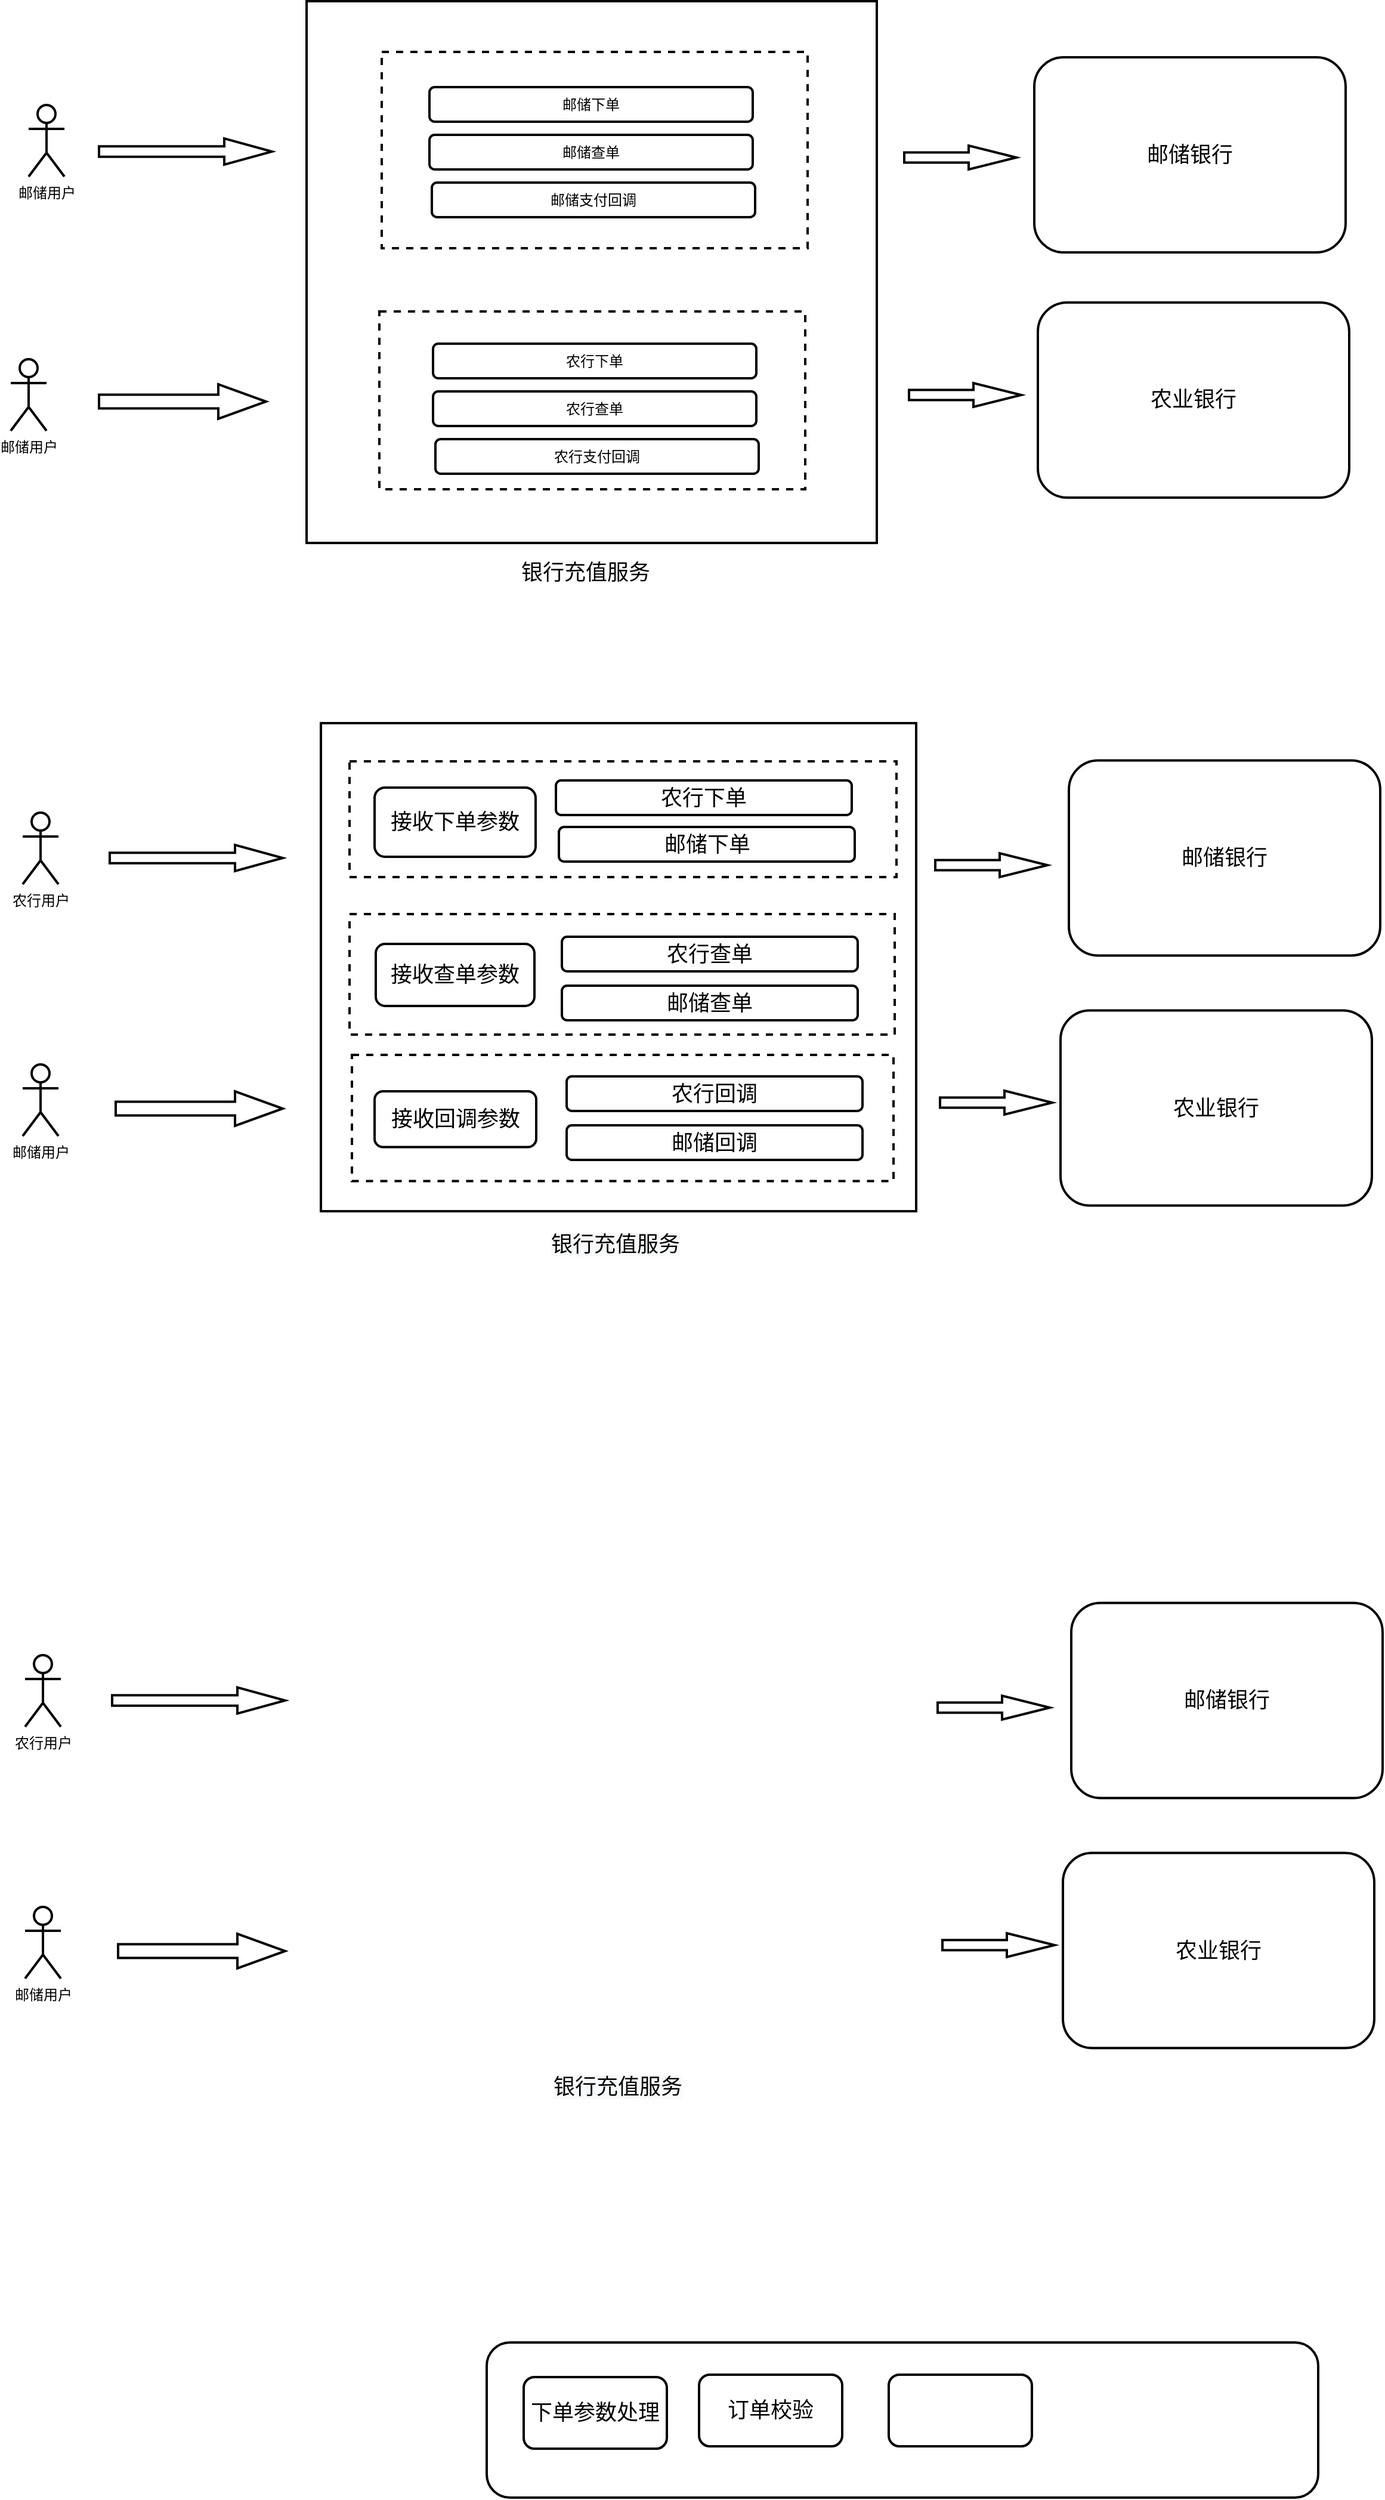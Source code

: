 <mxfile version="20.3.0" type="github">
  <diagram id="Sa9jYU5zsNZaono_swHc" name="第 1 页">
    <mxGraphModel dx="1298" dy="834" grid="0" gridSize="10" guides="1" tooltips="1" connect="1" arrows="1" fold="1" page="1" pageScale="1" pageWidth="100000" pageHeight="1000000" math="0" shadow="0">
      <root>
        <mxCell id="0" />
        <mxCell id="1" parent="0" />
        <mxCell id="DixnATXt4T88WzQ7T09M-53" value="" style="rounded=0;whiteSpace=wrap;html=1;strokeWidth=2;fontSize=18;" vertex="1" parent="1">
          <mxGeometry x="900" y="1140" width="499" height="409" as="geometry" />
        </mxCell>
        <mxCell id="DixnATXt4T88WzQ7T09M-76" value="" style="rounded=0;whiteSpace=wrap;html=1;strokeWidth=2;fontSize=18;dashed=1;" vertex="1" parent="1">
          <mxGeometry x="926" y="1418" width="454" height="105.75" as="geometry" />
        </mxCell>
        <mxCell id="DixnATXt4T88WzQ7T09M-75" value="" style="rounded=0;whiteSpace=wrap;html=1;strokeWidth=2;fontSize=18;dashed=1;" vertex="1" parent="1">
          <mxGeometry x="924" y="1300" width="457" height="101" as="geometry" />
        </mxCell>
        <mxCell id="DixnATXt4T88WzQ7T09M-73" value="" style="rounded=0;whiteSpace=wrap;html=1;strokeWidth=2;fontSize=18;dashed=1;" vertex="1" parent="1">
          <mxGeometry x="924" y="1172" width="458.5" height="97" as="geometry" />
        </mxCell>
        <mxCell id="DixnATXt4T88WzQ7T09M-27" value="" style="rounded=0;whiteSpace=wrap;html=1;fontSize=18;strokeWidth=2;" vertex="1" parent="1">
          <mxGeometry x="888" y="535" width="478" height="454" as="geometry" />
        </mxCell>
        <mxCell id="DixnATXt4T88WzQ7T09M-12" value="" style="rounded=0;whiteSpace=wrap;html=1;dashed=1;strokeWidth=2;" vertex="1" parent="1">
          <mxGeometry x="949" y="795" width="357" height="149" as="geometry" />
        </mxCell>
        <mxCell id="DixnATXt4T88WzQ7T09M-11" value="" style="rounded=0;whiteSpace=wrap;html=1;dashed=1;strokeWidth=2;" vertex="1" parent="1">
          <mxGeometry x="951" y="577.5" width="357" height="164.5" as="geometry" />
        </mxCell>
        <mxCell id="DixnATXt4T88WzQ7T09M-4" value="邮储下单" style="rounded=1;whiteSpace=wrap;html=1;strokeWidth=2;" vertex="1" parent="1">
          <mxGeometry x="991" y="607" width="271" height="29" as="geometry" />
        </mxCell>
        <mxCell id="DixnATXt4T88WzQ7T09M-5" value="邮储查单" style="rounded=1;whiteSpace=wrap;html=1;strokeWidth=2;" vertex="1" parent="1">
          <mxGeometry x="991" y="647" width="271" height="29" as="geometry" />
        </mxCell>
        <mxCell id="DixnATXt4T88WzQ7T09M-6" value="邮储支付回调" style="rounded=1;whiteSpace=wrap;html=1;strokeWidth=2;" vertex="1" parent="1">
          <mxGeometry x="993" y="687" width="271" height="29" as="geometry" />
        </mxCell>
        <mxCell id="DixnATXt4T88WzQ7T09M-8" value="农行下单" style="rounded=1;whiteSpace=wrap;html=1;strokeWidth=2;" vertex="1" parent="1">
          <mxGeometry x="994" y="822" width="271" height="29" as="geometry" />
        </mxCell>
        <mxCell id="DixnATXt4T88WzQ7T09M-9" value="农行查单" style="rounded=1;whiteSpace=wrap;html=1;strokeWidth=2;" vertex="1" parent="1">
          <mxGeometry x="994" y="862" width="271" height="29" as="geometry" />
        </mxCell>
        <mxCell id="DixnATXt4T88WzQ7T09M-10" value="农行支付回调" style="rounded=1;whiteSpace=wrap;html=1;strokeWidth=2;" vertex="1" parent="1">
          <mxGeometry x="996" y="902" width="271" height="29" as="geometry" />
        </mxCell>
        <mxCell id="DixnATXt4T88WzQ7T09M-13" value="邮储用户" style="shape=umlActor;verticalLabelPosition=bottom;verticalAlign=top;html=1;outlineConnect=0;strokeWidth=2;" vertex="1" parent="1">
          <mxGeometry x="655" y="622" width="30" height="60" as="geometry" />
        </mxCell>
        <mxCell id="DixnATXt4T88WzQ7T09M-17" value="" style="html=1;shadow=0;dashed=0;align=center;verticalAlign=middle;shape=mxgraph.arrows2.arrow;dy=0.6;dx=40;notch=0;strokeWidth=2;" vertex="1" parent="1">
          <mxGeometry x="714" y="650" width="145" height="22" as="geometry" />
        </mxCell>
        <mxCell id="DixnATXt4T88WzQ7T09M-18" value="邮储用户" style="shape=umlActor;verticalLabelPosition=bottom;verticalAlign=top;html=1;outlineConnect=0;strokeWidth=2;" vertex="1" parent="1">
          <mxGeometry x="640" y="835" width="30" height="60" as="geometry" />
        </mxCell>
        <mxCell id="DixnATXt4T88WzQ7T09M-19" value="" style="html=1;shadow=0;dashed=0;align=center;verticalAlign=middle;shape=mxgraph.arrows2.arrow;dy=0.6;dx=40;notch=0;strokeWidth=2;" vertex="1" parent="1">
          <mxGeometry x="714" y="856" width="140" height="29" as="geometry" />
        </mxCell>
        <mxCell id="DixnATXt4T88WzQ7T09M-20" value="&lt;font style=&quot;font-size: 18px;&quot;&gt;邮储银行&lt;/font&gt;" style="rounded=1;whiteSpace=wrap;html=1;strokeWidth=2;" vertex="1" parent="1">
          <mxGeometry x="1498" y="582" width="261" height="163.5" as="geometry" />
        </mxCell>
        <mxCell id="DixnATXt4T88WzQ7T09M-22" value="&lt;font style=&quot;font-size: 18px;&quot;&gt;农业银行&lt;/font&gt;" style="rounded=1;whiteSpace=wrap;html=1;strokeWidth=2;" vertex="1" parent="1">
          <mxGeometry x="1501" y="787.5" width="261" height="163.5" as="geometry" />
        </mxCell>
        <mxCell id="DixnATXt4T88WzQ7T09M-25" value="" style="html=1;shadow=0;dashed=0;align=center;verticalAlign=middle;shape=mxgraph.arrows2.arrow;dy=0.57;dx=40;notch=0;fontSize=18;strokeWidth=2;" vertex="1" parent="1">
          <mxGeometry x="1389" y="656" width="94" height="20" as="geometry" />
        </mxCell>
        <mxCell id="DixnATXt4T88WzQ7T09M-28" value="银行充值服务" style="text;html=1;strokeColor=none;fillColor=none;align=center;verticalAlign=middle;whiteSpace=wrap;rounded=0;fontSize=18;strokeWidth=2;" vertex="1" parent="1">
          <mxGeometry x="1058" y="1000" width="128" height="28" as="geometry" />
        </mxCell>
        <mxCell id="DixnATXt4T88WzQ7T09M-29" value="" style="html=1;shadow=0;dashed=0;align=center;verticalAlign=middle;shape=mxgraph.arrows2.arrow;dy=0.57;dx=40;notch=0;fontSize=18;strokeWidth=2;" vertex="1" parent="1">
          <mxGeometry x="1393" y="855" width="94" height="20" as="geometry" />
        </mxCell>
        <mxCell id="DixnATXt4T88WzQ7T09M-47" value="&lt;font style=&quot;font-size: 18px;&quot;&gt;邮储银行&lt;/font&gt;" style="rounded=1;whiteSpace=wrap;html=1;strokeWidth=2;" vertex="1" parent="1">
          <mxGeometry x="1527" y="1171.25" width="261" height="163.5" as="geometry" />
        </mxCell>
        <mxCell id="DixnATXt4T88WzQ7T09M-48" value="&lt;font style=&quot;font-size: 18px;&quot;&gt;农业银行&lt;/font&gt;" style="rounded=1;whiteSpace=wrap;html=1;strokeWidth=2;" vertex="1" parent="1">
          <mxGeometry x="1520" y="1380.75" width="261" height="163.5" as="geometry" />
        </mxCell>
        <mxCell id="DixnATXt4T88WzQ7T09M-49" value="" style="html=1;shadow=0;dashed=0;align=center;verticalAlign=middle;shape=mxgraph.arrows2.arrow;dy=0.57;dx=40;notch=0;fontSize=18;strokeWidth=2;" vertex="1" parent="1">
          <mxGeometry x="1415" y="1249" width="94" height="20" as="geometry" />
        </mxCell>
        <mxCell id="DixnATXt4T88WzQ7T09M-51" value="" style="html=1;shadow=0;dashed=0;align=center;verticalAlign=middle;shape=mxgraph.arrows2.arrow;dy=0.57;dx=40;notch=0;fontSize=18;strokeWidth=2;" vertex="1" parent="1">
          <mxGeometry x="1419" y="1448" width="94" height="20" as="geometry" />
        </mxCell>
        <mxCell id="DixnATXt4T88WzQ7T09M-59" value="接收下单参数" style="rounded=1;whiteSpace=wrap;html=1;strokeWidth=2;fontSize=18;" vertex="1" parent="1">
          <mxGeometry x="945" y="1194" width="135" height="58" as="geometry" />
        </mxCell>
        <mxCell id="DixnATXt4T88WzQ7T09M-61" value="农行下单" style="rounded=1;whiteSpace=wrap;html=1;strokeWidth=2;fontSize=18;" vertex="1" parent="1">
          <mxGeometry x="1097" y="1188" width="248" height="29" as="geometry" />
        </mxCell>
        <mxCell id="DixnATXt4T88WzQ7T09M-63" value="接收回调参数" style="rounded=1;whiteSpace=wrap;html=1;strokeWidth=2;fontSize=18;" vertex="1" parent="1">
          <mxGeometry x="945" y="1448.5" width="135.5" height="46.75" as="geometry" />
        </mxCell>
        <mxCell id="DixnATXt4T88WzQ7T09M-64" value="农行查单" style="rounded=1;whiteSpace=wrap;html=1;strokeWidth=2;fontSize=18;" vertex="1" parent="1">
          <mxGeometry x="1102" y="1319" width="248" height="29" as="geometry" />
        </mxCell>
        <mxCell id="DixnATXt4T88WzQ7T09M-65" value="接收查单参数" style="rounded=1;whiteSpace=wrap;html=1;strokeWidth=2;fontSize=18;" vertex="1" parent="1">
          <mxGeometry x="946" y="1325" width="133" height="52" as="geometry" />
        </mxCell>
        <mxCell id="DixnATXt4T88WzQ7T09M-66" value="邮储下单" style="rounded=1;whiteSpace=wrap;html=1;strokeWidth=2;fontSize=18;" vertex="1" parent="1">
          <mxGeometry x="1099.5" y="1227" width="248" height="29" as="geometry" />
        </mxCell>
        <mxCell id="DixnATXt4T88WzQ7T09M-70" value="邮储查单" style="rounded=1;whiteSpace=wrap;html=1;strokeWidth=2;fontSize=18;" vertex="1" parent="1">
          <mxGeometry x="1102" y="1360" width="248" height="29" as="geometry" />
        </mxCell>
        <mxCell id="DixnATXt4T88WzQ7T09M-71" value="农行回调" style="rounded=1;whiteSpace=wrap;html=1;strokeWidth=2;fontSize=18;" vertex="1" parent="1">
          <mxGeometry x="1106" y="1436" width="248" height="29" as="geometry" />
        </mxCell>
        <mxCell id="DixnATXt4T88WzQ7T09M-72" value="邮储回调" style="rounded=1;whiteSpace=wrap;html=1;strokeWidth=2;fontSize=18;" vertex="1" parent="1">
          <mxGeometry x="1106" y="1477" width="248" height="29" as="geometry" />
        </mxCell>
        <mxCell id="DixnATXt4T88WzQ7T09M-88" value="农行用户" style="shape=umlActor;verticalLabelPosition=bottom;verticalAlign=top;html=1;outlineConnect=0;strokeWidth=2;" vertex="1" parent="1">
          <mxGeometry x="650" y="1215" width="30" height="60" as="geometry" />
        </mxCell>
        <mxCell id="DixnATXt4T88WzQ7T09M-89" value="" style="html=1;shadow=0;dashed=0;align=center;verticalAlign=middle;shape=mxgraph.arrows2.arrow;dy=0.6;dx=40;notch=0;strokeWidth=2;" vertex="1" parent="1">
          <mxGeometry x="723" y="1242" width="145" height="22" as="geometry" />
        </mxCell>
        <mxCell id="DixnATXt4T88WzQ7T09M-90" value="邮储用户" style="shape=umlActor;verticalLabelPosition=bottom;verticalAlign=top;html=1;outlineConnect=0;strokeWidth=2;" vertex="1" parent="1">
          <mxGeometry x="650" y="1426" width="30" height="60" as="geometry" />
        </mxCell>
        <mxCell id="DixnATXt4T88WzQ7T09M-91" value="" style="html=1;shadow=0;dashed=0;align=center;verticalAlign=middle;shape=mxgraph.arrows2.arrow;dy=0.6;dx=40;notch=0;strokeWidth=2;" vertex="1" parent="1">
          <mxGeometry x="728" y="1448.5" width="140" height="29" as="geometry" />
        </mxCell>
        <mxCell id="DixnATXt4T88WzQ7T09M-100" value="&lt;meta charset=&quot;utf-8&quot;&gt;&lt;span style=&quot;color: rgb(0, 0, 0); font-family: Helvetica; font-size: 18px; font-style: normal; font-variant-ligatures: normal; font-variant-caps: normal; font-weight: 400; letter-spacing: normal; orphans: 2; text-align: center; text-indent: 0px; text-transform: none; widows: 2; word-spacing: 0px; -webkit-text-stroke-width: 0px; background-color: rgb(248, 249, 250); text-decoration-thickness: initial; text-decoration-style: initial; text-decoration-color: initial; float: none; display: inline !important;&quot;&gt;银行充值服务&lt;/span&gt;" style="text;whiteSpace=wrap;html=1;fontSize=18;" vertex="1" parent="1">
          <mxGeometry x="1090.5" y="1560" width="136" height="44" as="geometry" />
        </mxCell>
        <mxCell id="DixnATXt4T88WzQ7T09M-109" value="&lt;font style=&quot;font-size: 18px;&quot;&gt;邮储银行&lt;/font&gt;" style="rounded=1;whiteSpace=wrap;html=1;strokeWidth=2;" vertex="1" parent="1">
          <mxGeometry x="1529" y="1877.25" width="261" height="163.5" as="geometry" />
        </mxCell>
        <mxCell id="DixnATXt4T88WzQ7T09M-110" value="&lt;font style=&quot;font-size: 18px;&quot;&gt;农业银行&lt;/font&gt;" style="rounded=1;whiteSpace=wrap;html=1;strokeWidth=2;" vertex="1" parent="1">
          <mxGeometry x="1522" y="2086.75" width="261" height="163.5" as="geometry" />
        </mxCell>
        <mxCell id="DixnATXt4T88WzQ7T09M-111" value="" style="html=1;shadow=0;dashed=0;align=center;verticalAlign=middle;shape=mxgraph.arrows2.arrow;dy=0.57;dx=40;notch=0;fontSize=18;strokeWidth=2;" vertex="1" parent="1">
          <mxGeometry x="1417" y="1955" width="94" height="20" as="geometry" />
        </mxCell>
        <mxCell id="DixnATXt4T88WzQ7T09M-112" value="" style="html=1;shadow=0;dashed=0;align=center;verticalAlign=middle;shape=mxgraph.arrows2.arrow;dy=0.57;dx=40;notch=0;fontSize=18;strokeWidth=2;" vertex="1" parent="1">
          <mxGeometry x="1421" y="2154" width="94" height="20" as="geometry" />
        </mxCell>
        <mxCell id="DixnATXt4T88WzQ7T09M-122" value="农行用户" style="shape=umlActor;verticalLabelPosition=bottom;verticalAlign=top;html=1;outlineConnect=0;strokeWidth=2;" vertex="1" parent="1">
          <mxGeometry x="652" y="1921" width="30" height="60" as="geometry" />
        </mxCell>
        <mxCell id="DixnATXt4T88WzQ7T09M-123" value="" style="html=1;shadow=0;dashed=0;align=center;verticalAlign=middle;shape=mxgraph.arrows2.arrow;dy=0.6;dx=40;notch=0;strokeWidth=2;" vertex="1" parent="1">
          <mxGeometry x="725" y="1948" width="145" height="22" as="geometry" />
        </mxCell>
        <mxCell id="DixnATXt4T88WzQ7T09M-124" value="邮储用户" style="shape=umlActor;verticalLabelPosition=bottom;verticalAlign=top;html=1;outlineConnect=0;strokeWidth=2;" vertex="1" parent="1">
          <mxGeometry x="652" y="2132" width="30" height="60" as="geometry" />
        </mxCell>
        <mxCell id="DixnATXt4T88WzQ7T09M-125" value="" style="html=1;shadow=0;dashed=0;align=center;verticalAlign=middle;shape=mxgraph.arrows2.arrow;dy=0.6;dx=40;notch=0;strokeWidth=2;" vertex="1" parent="1">
          <mxGeometry x="730" y="2154.5" width="140" height="29" as="geometry" />
        </mxCell>
        <mxCell id="DixnATXt4T88WzQ7T09M-126" value="&lt;meta charset=&quot;utf-8&quot;&gt;&lt;span style=&quot;color: rgb(0, 0, 0); font-family: Helvetica; font-size: 18px; font-style: normal; font-variant-ligatures: normal; font-variant-caps: normal; font-weight: 400; letter-spacing: normal; orphans: 2; text-align: center; text-indent: 0px; text-transform: none; widows: 2; word-spacing: 0px; -webkit-text-stroke-width: 0px; background-color: rgb(248, 249, 250); text-decoration-thickness: initial; text-decoration-style: initial; text-decoration-color: initial; float: none; display: inline !important;&quot;&gt;银行充值服务&lt;/span&gt;" style="text;whiteSpace=wrap;html=1;fontSize=18;" vertex="1" parent="1">
          <mxGeometry x="1092.5" y="2266" width="136" height="44" as="geometry" />
        </mxCell>
        <mxCell id="DixnATXt4T88WzQ7T09M-128" value="" style="rounded=1;whiteSpace=wrap;html=1;strokeWidth=2;fontSize=18;" vertex="1" parent="1">
          <mxGeometry x="1039" y="2497" width="697" height="130" as="geometry" />
        </mxCell>
        <mxCell id="DixnATXt4T88WzQ7T09M-130" value="订单校验" style="rounded=1;whiteSpace=wrap;html=1;strokeWidth=2;fontSize=18;" vertex="1" parent="1">
          <mxGeometry x="1217" y="2524" width="120" height="60" as="geometry" />
        </mxCell>
        <mxCell id="DixnATXt4T88WzQ7T09M-131" value="" style="rounded=1;whiteSpace=wrap;html=1;strokeWidth=2;fontSize=18;" vertex="1" parent="1">
          <mxGeometry x="1376" y="2524" width="120" height="60" as="geometry" />
        </mxCell>
        <mxCell id="DixnATXt4T88WzQ7T09M-132" value="下单参数处理" style="rounded=1;whiteSpace=wrap;html=1;strokeWidth=2;fontSize=18;" vertex="1" parent="1">
          <mxGeometry x="1070" y="2526" width="120" height="60" as="geometry" />
        </mxCell>
      </root>
    </mxGraphModel>
  </diagram>
</mxfile>
